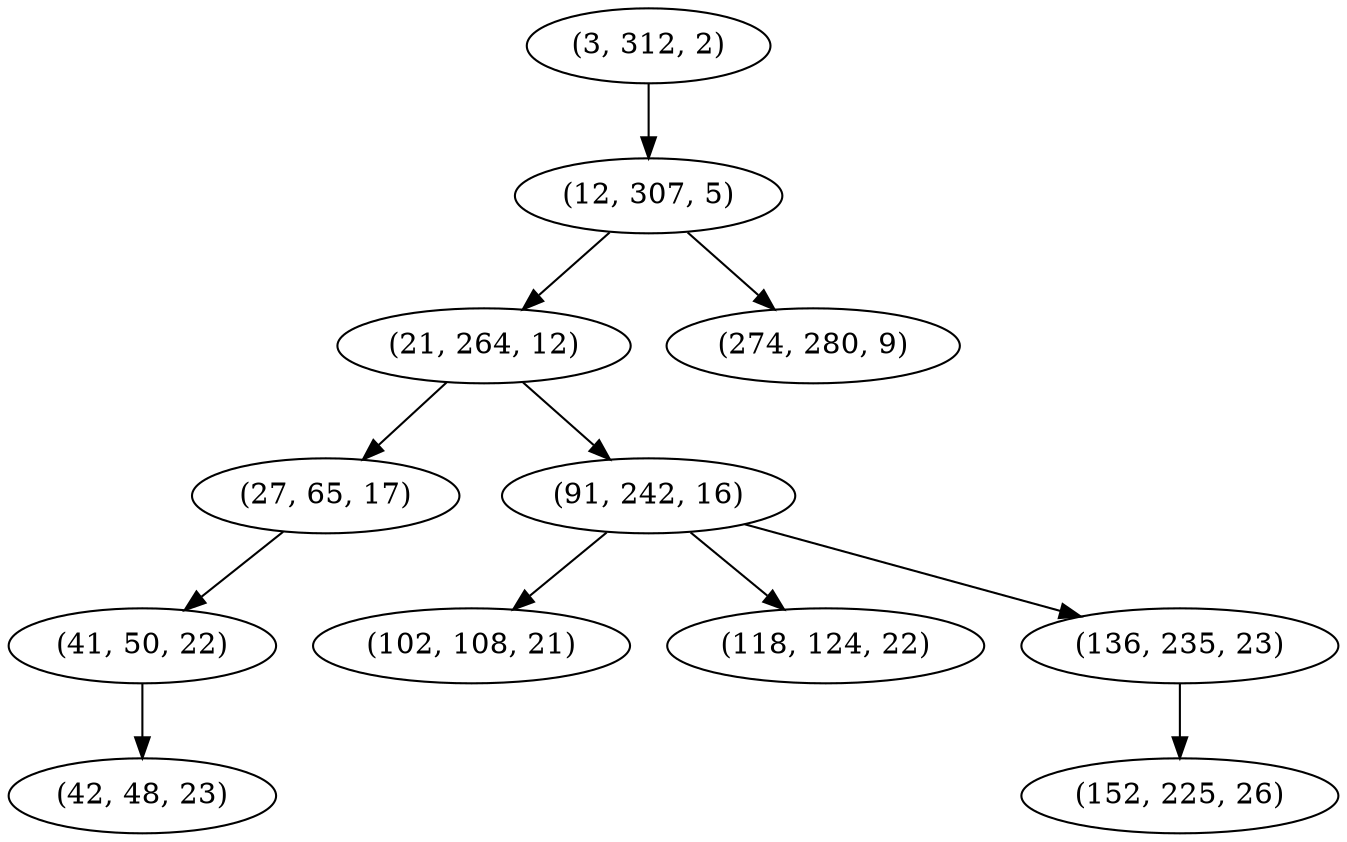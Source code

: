 digraph tree {
    "(3, 312, 2)";
    "(12, 307, 5)";
    "(21, 264, 12)";
    "(27, 65, 17)";
    "(41, 50, 22)";
    "(42, 48, 23)";
    "(91, 242, 16)";
    "(102, 108, 21)";
    "(118, 124, 22)";
    "(136, 235, 23)";
    "(152, 225, 26)";
    "(274, 280, 9)";
    "(3, 312, 2)" -> "(12, 307, 5)";
    "(12, 307, 5)" -> "(21, 264, 12)";
    "(12, 307, 5)" -> "(274, 280, 9)";
    "(21, 264, 12)" -> "(27, 65, 17)";
    "(21, 264, 12)" -> "(91, 242, 16)";
    "(27, 65, 17)" -> "(41, 50, 22)";
    "(41, 50, 22)" -> "(42, 48, 23)";
    "(91, 242, 16)" -> "(102, 108, 21)";
    "(91, 242, 16)" -> "(118, 124, 22)";
    "(91, 242, 16)" -> "(136, 235, 23)";
    "(136, 235, 23)" -> "(152, 225, 26)";
}
